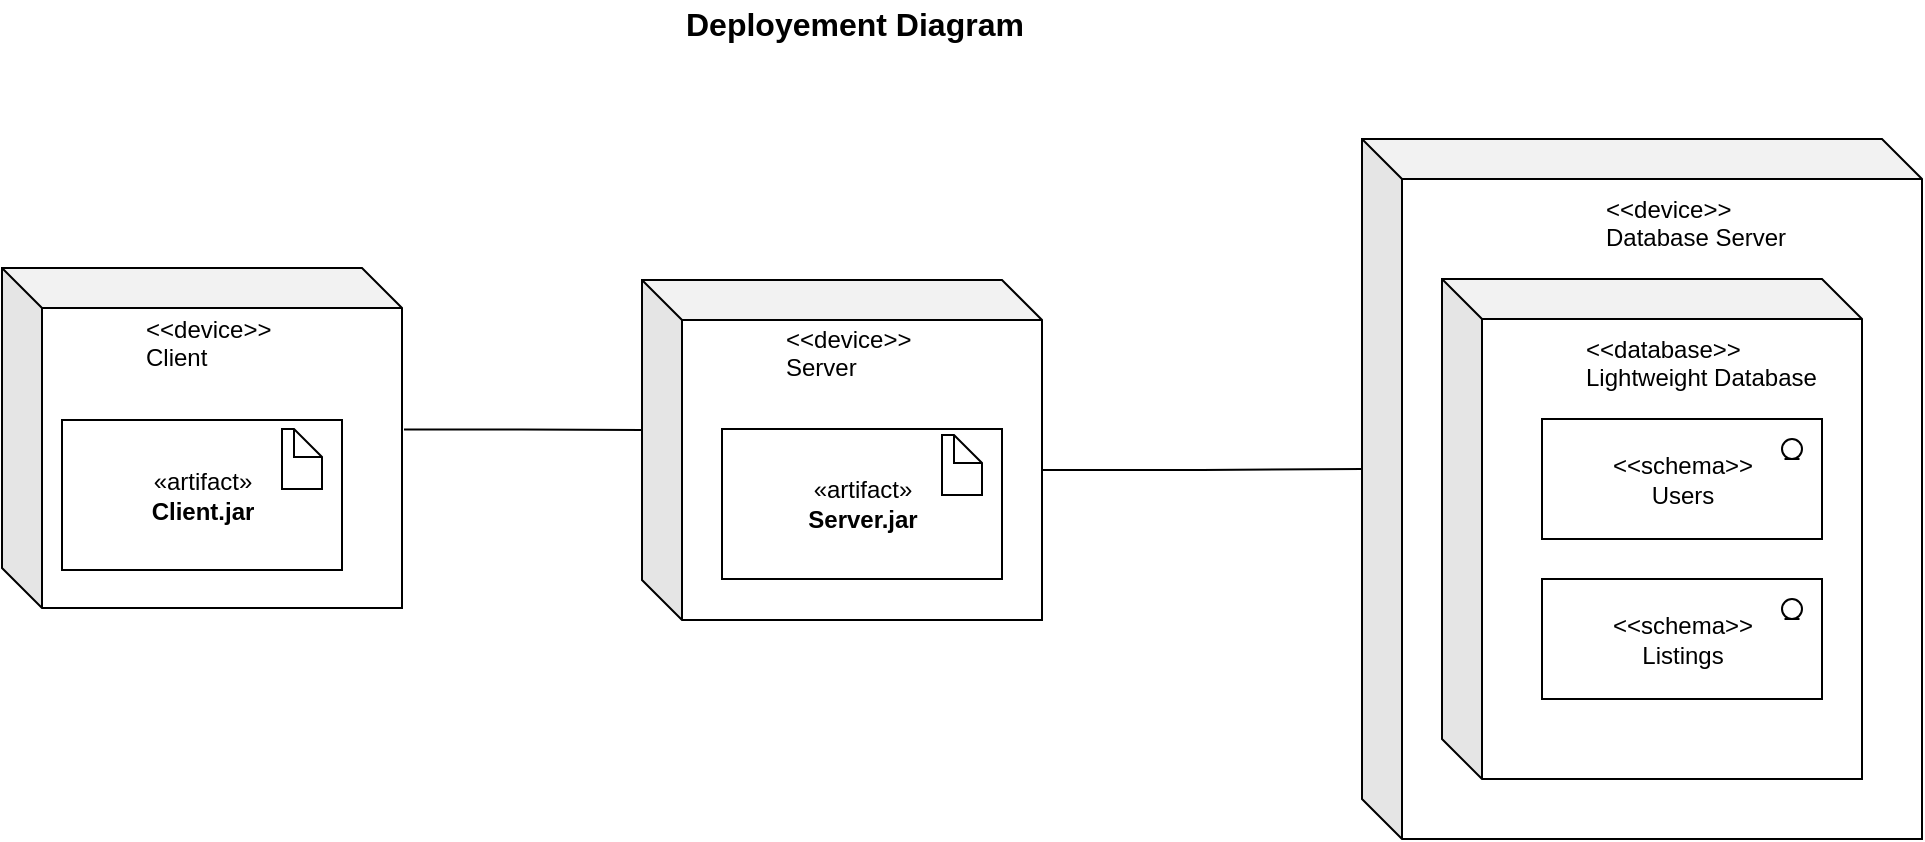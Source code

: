 <mxfile version="12.1.7" type="device" pages="1"><diagram id="l-yLa8lRx93TGpaQZuUL" name="Page-1"><mxGraphModel dx="932" dy="666" grid="1" gridSize="10" guides="1" tooltips="1" connect="1" arrows="1" fold="1" page="1" pageScale="1" pageWidth="1100" pageHeight="850" math="0" shadow="0"><root><mxCell id="0"/><mxCell id="1" parent="0"/><mxCell id="jkEpR-2LHT5bAcCJtGmk-18" style="edgeStyle=orthogonalEdgeStyle;rounded=0;orthogonalLoop=1;jettySize=auto;html=1;exitX=0;exitY=0;exitDx=200;exitDy=95;exitPerimeter=0;entryX=0;entryY=0;entryDx=0;entryDy=165;entryPerimeter=0;endArrow=none;endFill=0;" parent="1" source="jiKVsCCYxJFUVZLppXZu-1" target="jiKVsCCYxJFUVZLppXZu-3" edge="1"><mxGeometry relative="1" as="geometry"/></mxCell><mxCell id="jiKVsCCYxJFUVZLppXZu-1" value="" style="shape=cube;whiteSpace=wrap;html=1;boundedLbl=1;backgroundOutline=1;darkOpacity=0.05;darkOpacity2=0.1;" parent="1" vertex="1"><mxGeometry x="410" y="280" width="200" height="170" as="geometry"/></mxCell><mxCell id="jiKVsCCYxJFUVZLppXZu-3" value="" style="shape=cube;whiteSpace=wrap;html=1;boundedLbl=1;backgroundOutline=1;darkOpacity=0.05;darkOpacity2=0.1;" parent="1" vertex="1"><mxGeometry x="770" y="209.5" width="280" height="350" as="geometry"/></mxCell><mxCell id="jkEpR-2LHT5bAcCJtGmk-1" value="&amp;lt;&amp;lt;device&amp;gt;&amp;gt;&lt;br&gt;Database Server" style="text;html=1;resizable=0;points=[];autosize=1;align=left;verticalAlign=top;spacingTop=-4;" parent="1" vertex="1"><mxGeometry x="890" y="234.5" width="110" height="30" as="geometry"/></mxCell><mxCell id="jkEpR-2LHT5bAcCJtGmk-2" value="" style="shape=cube;whiteSpace=wrap;html=1;boundedLbl=1;backgroundOutline=1;darkOpacity=0.05;darkOpacity2=0.1;" parent="1" vertex="1"><mxGeometry x="810" y="279.5" width="210" height="250" as="geometry"/></mxCell><mxCell id="jkEpR-2LHT5bAcCJtGmk-3" value="&amp;lt;&amp;lt;database&amp;gt;&amp;gt;&lt;br&gt;Lightweight Database" style="text;html=1;resizable=0;points=[];autosize=1;align=left;verticalAlign=top;spacingTop=-4;" parent="1" vertex="1"><mxGeometry x="880" y="304.5" width="130" height="30" as="geometry"/></mxCell><mxCell id="jkEpR-2LHT5bAcCJtGmk-4" value="&amp;lt;&amp;lt;schema&amp;gt;&amp;gt;&lt;br&gt;Users" style="html=1;" parent="1" vertex="1"><mxGeometry x="860" y="349.5" width="140" height="60" as="geometry"/></mxCell><mxCell id="jkEpR-2LHT5bAcCJtGmk-5" value="&amp;lt;&amp;lt;schema&amp;gt;&amp;gt;&lt;br&gt;Listings" style="html=1;" parent="1" vertex="1"><mxGeometry x="860" y="429.5" width="140" height="60" as="geometry"/></mxCell><mxCell id="jkEpR-2LHT5bAcCJtGmk-6" value="" style="ellipse;shape=umlEntity;whiteSpace=wrap;html=1;" parent="1" vertex="1"><mxGeometry x="980" y="359.5" width="10" height="10" as="geometry"/></mxCell><mxCell id="jkEpR-2LHT5bAcCJtGmk-9" value="" style="ellipse;shape=umlEntity;whiteSpace=wrap;html=1;" parent="1" vertex="1"><mxGeometry x="980" y="439.5" width="10" height="10" as="geometry"/></mxCell><mxCell id="jkEpR-2LHT5bAcCJtGmk-10" value="&amp;lt;&amp;lt;device&amp;gt;&amp;gt;&lt;br&gt;Server" style="text;html=1;resizable=0;points=[];autosize=1;align=left;verticalAlign=top;spacingTop=-4;" parent="1" vertex="1"><mxGeometry x="480" y="300" width="80" height="30" as="geometry"/></mxCell><mxCell id="jkEpR-2LHT5bAcCJtGmk-11" value="«artifact»&lt;br&gt;&lt;b&gt;Server.jar&lt;/b&gt;" style="html=1;" parent="1" vertex="1"><mxGeometry x="450" y="354.5" width="140" height="75" as="geometry"/></mxCell><mxCell id="jkEpR-2LHT5bAcCJtGmk-17" style="edgeStyle=orthogonalEdgeStyle;rounded=0;orthogonalLoop=1;jettySize=auto;html=1;exitX=1.005;exitY=0.475;exitDx=0;exitDy=0;exitPerimeter=0;entryX=0;entryY=0;entryDx=0;entryDy=75;entryPerimeter=0;endArrow=none;endFill=0;" parent="1" source="jkEpR-2LHT5bAcCJtGmk-13" target="jiKVsCCYxJFUVZLppXZu-1" edge="1"><mxGeometry relative="1" as="geometry"/></mxCell><mxCell id="jkEpR-2LHT5bAcCJtGmk-13" value="" style="shape=cube;whiteSpace=wrap;html=1;boundedLbl=1;backgroundOutline=1;darkOpacity=0.05;darkOpacity2=0.1;" parent="1" vertex="1"><mxGeometry x="90" y="274" width="200" height="170" as="geometry"/></mxCell><mxCell id="jkEpR-2LHT5bAcCJtGmk-14" value="«artifact»&lt;br&gt;&lt;b&gt;Client.jar&lt;/b&gt;" style="html=1;" parent="1" vertex="1"><mxGeometry x="120" y="350" width="140" height="75" as="geometry"/></mxCell><mxCell id="jkEpR-2LHT5bAcCJtGmk-16" value="&amp;lt;&amp;lt;device&amp;gt;&amp;gt;&lt;br&gt;Client" style="text;html=1;resizable=0;points=[];autosize=1;align=left;verticalAlign=top;spacingTop=-4;" parent="1" vertex="1"><mxGeometry x="160" y="295" width="80" height="30" as="geometry"/></mxCell><mxCell id="jkEpR-2LHT5bAcCJtGmk-19" value="" style="shape=note;whiteSpace=wrap;html=1;size=14;verticalAlign=top;align=left;spacingTop=-6;" parent="1" vertex="1"><mxGeometry x="230" y="354.5" width="20" height="30" as="geometry"/></mxCell><mxCell id="jkEpR-2LHT5bAcCJtGmk-20" value="" style="shape=note;whiteSpace=wrap;html=1;size=14;verticalAlign=top;align=left;spacingTop=-6;" parent="1" vertex="1"><mxGeometry x="560" y="357.5" width="20" height="30" as="geometry"/></mxCell><mxCell id="V1Rzk2mw01XEd-hMrtOg-1" value="&lt;font style=&quot;font-size: 16px&quot;&gt;&lt;b&gt;Deployement Diagram&lt;/b&gt;&lt;/font&gt;" style="text;html=1;resizable=0;points=[];autosize=1;align=left;verticalAlign=top;spacingTop=-4;" vertex="1" parent="1"><mxGeometry x="430" y="140" width="180" height="20" as="geometry"/></mxCell></root></mxGraphModel></diagram></mxfile>